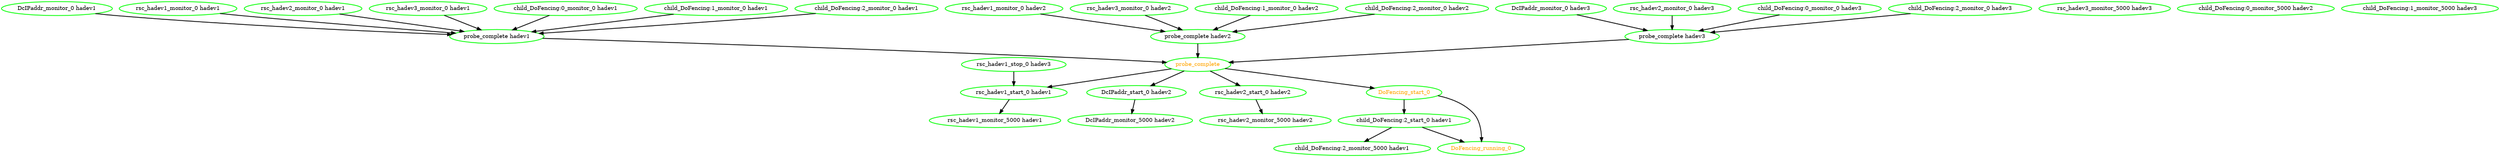 digraph "g" {
	size = "30,30"
"probe_complete" [ style=bold color="green" fontcolor="orange" ]
"probe_complete hadev1" [ style=bold color="green" fontcolor="black" ]
"DcIPaddr_monitor_0 hadev1" [ style=bold color="green" fontcolor="black" ]
"rsc_hadev1_monitor_0 hadev1" [ style=bold color="green" fontcolor="black" ]
"rsc_hadev2_monitor_0 hadev1" [ style=bold color="green" fontcolor="black" ]
"rsc_hadev3_monitor_0 hadev1" [ style=bold color="green" fontcolor="black" ]
"child_DoFencing:0_monitor_0 hadev1" [ style=bold color="green" fontcolor="black" ]
"child_DoFencing:1_monitor_0 hadev1" [ style=bold color="green" fontcolor="black" ]
"child_DoFencing:2_monitor_0 hadev1" [ style=bold color="green" fontcolor="black" ]
"probe_complete hadev2" [ style=bold color="green" fontcolor="black" ]
"rsc_hadev1_monitor_0 hadev2" [ style=bold color="green" fontcolor="black" ]
"rsc_hadev3_monitor_0 hadev2" [ style=bold color="green" fontcolor="black" ]
"child_DoFencing:1_monitor_0 hadev2" [ style=bold color="green" fontcolor="black" ]
"child_DoFencing:2_monitor_0 hadev2" [ style=bold color="green" fontcolor="black" ]
"probe_complete hadev3" [ style=bold color="green" fontcolor="black" ]
"DcIPaddr_monitor_0 hadev3" [ style=bold color="green" fontcolor="black" ]
"rsc_hadev2_monitor_0 hadev3" [ style=bold color="green" fontcolor="black" ]
"child_DoFencing:0_monitor_0 hadev3" [ style=bold color="green" fontcolor="black" ]
"child_DoFencing:2_monitor_0 hadev3" [ style=bold color="green" fontcolor="black" ]
"DcIPaddr_start_0 hadev2" [ style=bold color="green" fontcolor="black" ]
"DcIPaddr_monitor_5000 hadev2" [ style=bold color="green" fontcolor="black" ]
"rsc_hadev1_stop_0 hadev3" [ style=bold color="green" fontcolor="black" ]
"rsc_hadev1_start_0 hadev1" [ style=bold color="green" fontcolor="black" ]
"rsc_hadev1_monitor_5000 hadev1" [ style=bold color="green" fontcolor="black" ]
"rsc_hadev2_start_0 hadev2" [ style=bold color="green" fontcolor="black" ]
"rsc_hadev2_monitor_5000 hadev2" [ style=bold color="green" fontcolor="black" ]
"rsc_hadev3_monitor_5000 hadev3" [ style=bold color="green" fontcolor="black" ]
"child_DoFencing:0_monitor_5000 hadev2" [ style=bold color="green" fontcolor="black" ]
"child_DoFencing:1_monitor_5000 hadev3" [ style=bold color="green" fontcolor="black" ]
"child_DoFencing:2_start_0 hadev1" [ style=bold color="green" fontcolor="black" ]
"child_DoFencing:2_monitor_5000 hadev1" [ style=bold color="green" fontcolor="black" ]
"DoFencing_start_0" [ style=bold color="green" fontcolor="orange" ]
"DoFencing_running_0" [ style=bold color="green" fontcolor="orange" ]
"probe_complete hadev1" -> "probe_complete" [ style = bold]
"probe_complete hadev2" -> "probe_complete" [ style = bold]
"probe_complete hadev3" -> "probe_complete" [ style = bold]
"DcIPaddr_monitor_0 hadev1" -> "probe_complete hadev1" [ style = bold]
"rsc_hadev1_monitor_0 hadev1" -> "probe_complete hadev1" [ style = bold]
"rsc_hadev2_monitor_0 hadev1" -> "probe_complete hadev1" [ style = bold]
"rsc_hadev3_monitor_0 hadev1" -> "probe_complete hadev1" [ style = bold]
"child_DoFencing:0_monitor_0 hadev1" -> "probe_complete hadev1" [ style = bold]
"child_DoFencing:1_monitor_0 hadev1" -> "probe_complete hadev1" [ style = bold]
"child_DoFencing:2_monitor_0 hadev1" -> "probe_complete hadev1" [ style = bold]
"rsc_hadev1_monitor_0 hadev2" -> "probe_complete hadev2" [ style = bold]
"rsc_hadev3_monitor_0 hadev2" -> "probe_complete hadev2" [ style = bold]
"child_DoFencing:1_monitor_0 hadev2" -> "probe_complete hadev2" [ style = bold]
"child_DoFencing:2_monitor_0 hadev2" -> "probe_complete hadev2" [ style = bold]
"DcIPaddr_monitor_0 hadev3" -> "probe_complete hadev3" [ style = bold]
"rsc_hadev2_monitor_0 hadev3" -> "probe_complete hadev3" [ style = bold]
"child_DoFencing:0_monitor_0 hadev3" -> "probe_complete hadev3" [ style = bold]
"child_DoFencing:2_monitor_0 hadev3" -> "probe_complete hadev3" [ style = bold]
"probe_complete" -> "DcIPaddr_start_0 hadev2" [ style = bold]
"DcIPaddr_start_0 hadev2" -> "DcIPaddr_monitor_5000 hadev2" [ style = bold]
"probe_complete" -> "rsc_hadev1_start_0 hadev1" [ style = bold]
"rsc_hadev1_stop_0 hadev3" -> "rsc_hadev1_start_0 hadev1" [ style = bold]
"rsc_hadev1_start_0 hadev1" -> "rsc_hadev1_monitor_5000 hadev1" [ style = bold]
"probe_complete" -> "rsc_hadev2_start_0 hadev2" [ style = bold]
"rsc_hadev2_start_0 hadev2" -> "rsc_hadev2_monitor_5000 hadev2" [ style = bold]
"DoFencing_start_0" -> "child_DoFencing:2_start_0 hadev1" [ style = bold]
"child_DoFencing:2_start_0 hadev1" -> "child_DoFencing:2_monitor_5000 hadev1" [ style = bold]
"probe_complete" -> "DoFencing_start_0" [ style = bold]
"child_DoFencing:2_start_0 hadev1" -> "DoFencing_running_0" [ style = bold]
"DoFencing_start_0" -> "DoFencing_running_0" [ style = bold]
}
